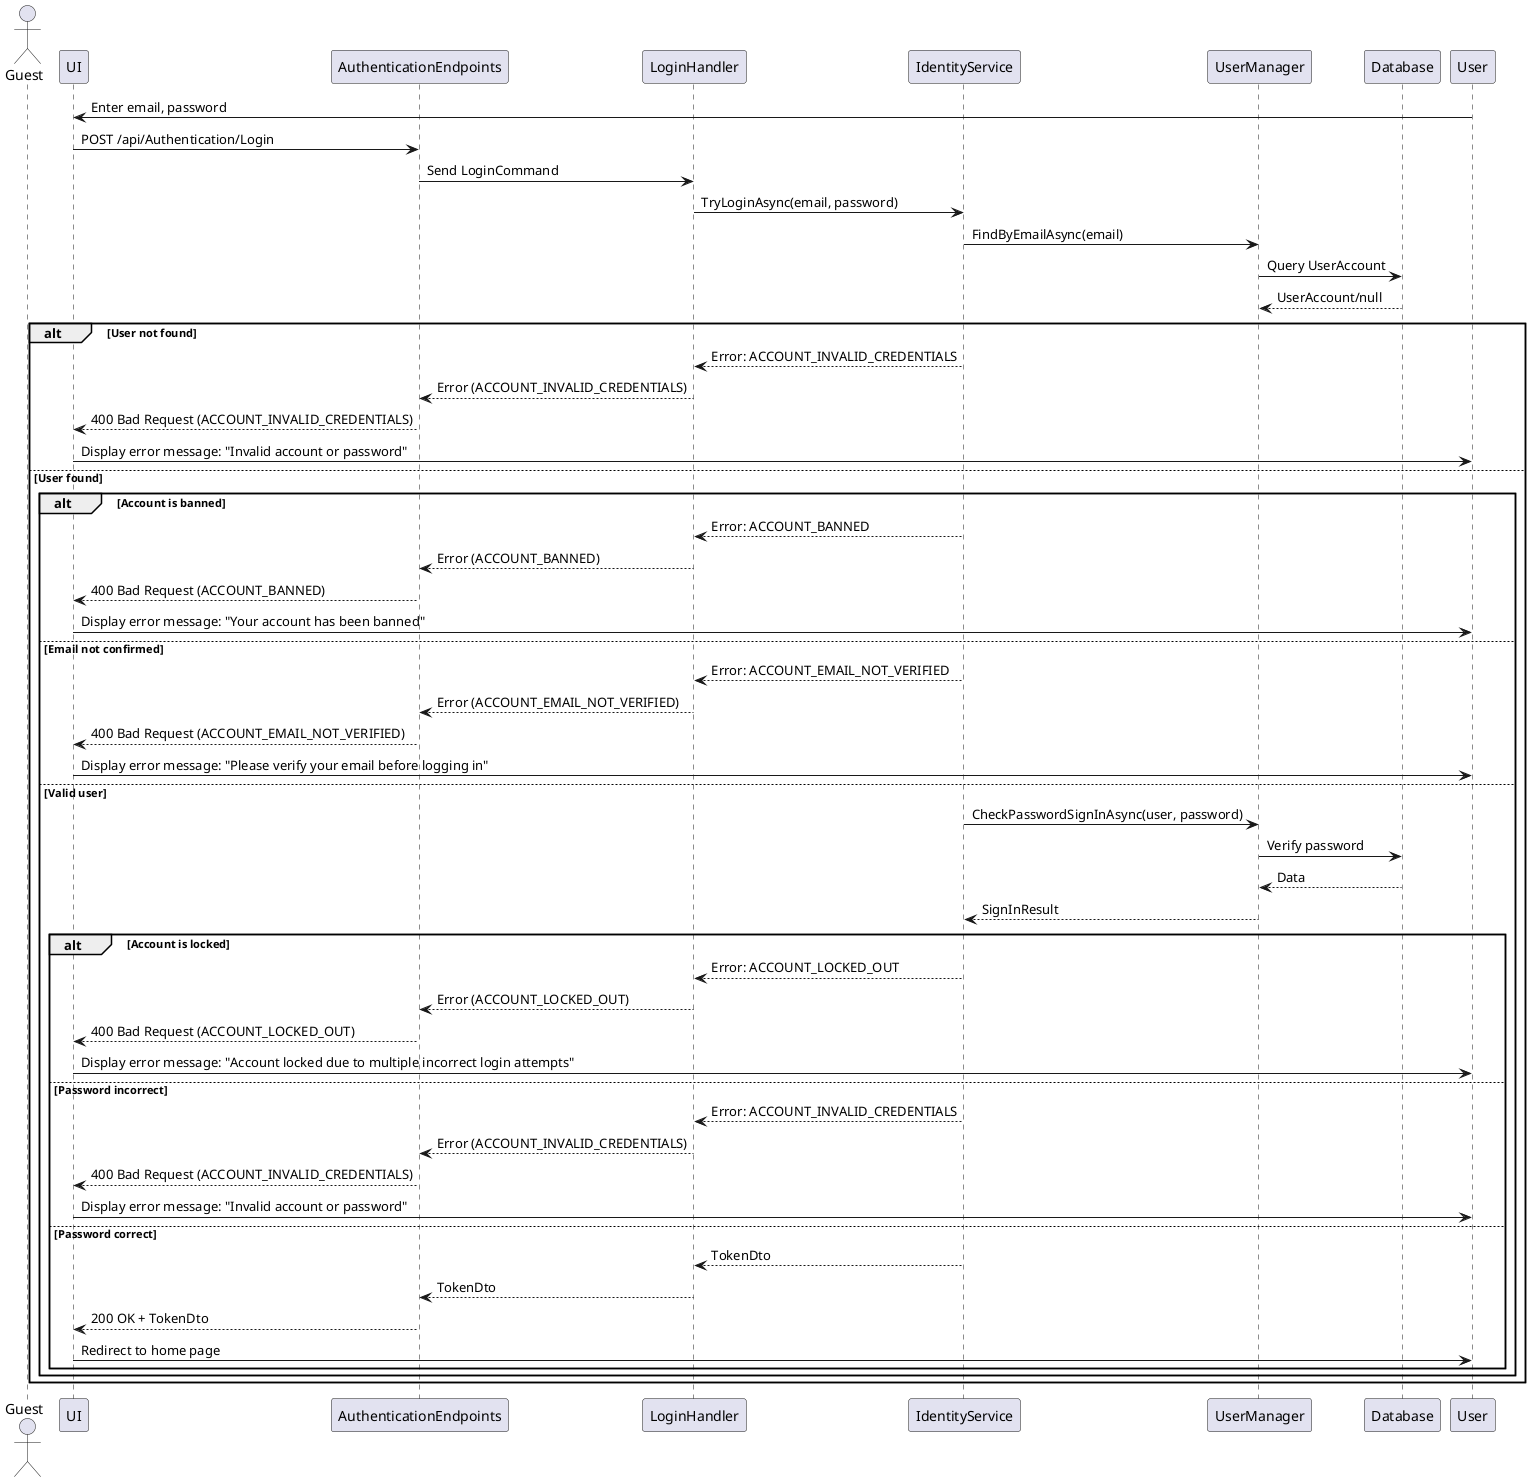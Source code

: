 @startuml
actor Guest
participant UI
participant AuthenticationEndpoints
participant LoginHandler
participant IdentityService
participant UserManager
participant Database

User -> UI : Enter email, password
UI -> AuthenticationEndpoints : POST /api/Authentication/Login
AuthenticationEndpoints -> LoginHandler : Send LoginCommand
LoginHandler -> IdentityService : TryLoginAsync(email, password)
IdentityService -> UserManager : FindByEmailAsync(email)
UserManager -> Database : Query UserAccount
Database --> UserManager : UserAccount/null
alt User not found
    IdentityService --> LoginHandler : Error: ACCOUNT_INVALID_CREDENTIALS
    LoginHandler --> AuthenticationEndpoints : Error (ACCOUNT_INVALID_CREDENTIALS)
    AuthenticationEndpoints --> UI : 400 Bad Request (ACCOUNT_INVALID_CREDENTIALS)
    UI -> User : Display error message: "Invalid account or password"
else User found
    alt Account is banned
        IdentityService --> LoginHandler : Error: ACCOUNT_BANNED
        LoginHandler --> AuthenticationEndpoints : Error (ACCOUNT_BANNED)
        AuthenticationEndpoints --> UI : 400 Bad Request (ACCOUNT_BANNED)
        UI -> User : Display error message: "Your account has been banned"
    else Email not confirmed
        IdentityService --> LoginHandler : Error: ACCOUNT_EMAIL_NOT_VERIFIED
        LoginHandler --> AuthenticationEndpoints : Error (ACCOUNT_EMAIL_NOT_VERIFIED)
        AuthenticationEndpoints --> UI : 400 Bad Request (ACCOUNT_EMAIL_NOT_VERIFIED)
        UI -> User : Display error message: "Please verify your email before logging in"
    else Valid user
        IdentityService -> UserManager : CheckPasswordSignInAsync(user, password)
        UserManager -> Database : Verify password
        Database --> UserManager : Data
        UserManager --> IdentityService : SignInResult

        alt Account is locked
            IdentityService --> LoginHandler : Error: ACCOUNT_LOCKED_OUT
            LoginHandler --> AuthenticationEndpoints : Error (ACCOUNT_LOCKED_OUT)
            AuthenticationEndpoints --> UI : 400 Bad Request (ACCOUNT_LOCKED_OUT)
            UI -> User : Display error message: "Account locked due to multiple incorrect login attempts"
        else Password incorrect
            IdentityService --> LoginHandler : Error: ACCOUNT_INVALID_CREDENTIALS
            LoginHandler --> AuthenticationEndpoints : Error (ACCOUNT_INVALID_CREDENTIALS)
            AuthenticationEndpoints --> UI : 400 Bad Request (ACCOUNT_INVALID_CREDENTIALS)
            UI -> User : Display error message: "Invalid account or password"
        else Password correct
            IdentityService --> LoginHandler : TokenDto
            LoginHandler --> AuthenticationEndpoints : TokenDto
            AuthenticationEndpoints --> UI : 200 OK + TokenDto
            UI -> User : Redirect to home page
        end
    end
end
@enduml